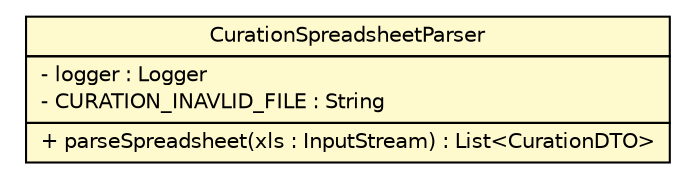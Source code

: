 #!/usr/local/bin/dot
#
# Class diagram 
# Generated by UmlGraph version 4.8 (http://www.spinellis.gr/sw/umlgraph)
#

digraph G {
	edge [fontname="Helvetica",fontsize=10,labelfontname="Helvetica",labelfontsize=10];
	node [fontname="Helvetica",fontsize=10,shape=plaintext];
	// gov.nih.nci.ncia.curation.CurationSpreadsheetParser
	c21813 [label=<<table border="0" cellborder="1" cellspacing="0" cellpadding="2" port="p" bgcolor="lemonChiffon" href="./CurationSpreadsheetParser.html">
		<tr><td><table border="0" cellspacing="0" cellpadding="1">
			<tr><td> CurationSpreadsheetParser </td></tr>
		</table></td></tr>
		<tr><td><table border="0" cellspacing="0" cellpadding="1">
			<tr><td align="left"> - logger : Logger </td></tr>
			<tr><td align="left"> - CURATION_INAVLID_FILE : String </td></tr>
		</table></td></tr>
		<tr><td><table border="0" cellspacing="0" cellpadding="1">
			<tr><td align="left"> + parseSpreadsheet(xls : InputStream) : List&lt;CurationDTO&gt; </td></tr>
		</table></td></tr>
		</table>>, fontname="Helvetica", fontcolor="black", fontsize=10.0];
}

